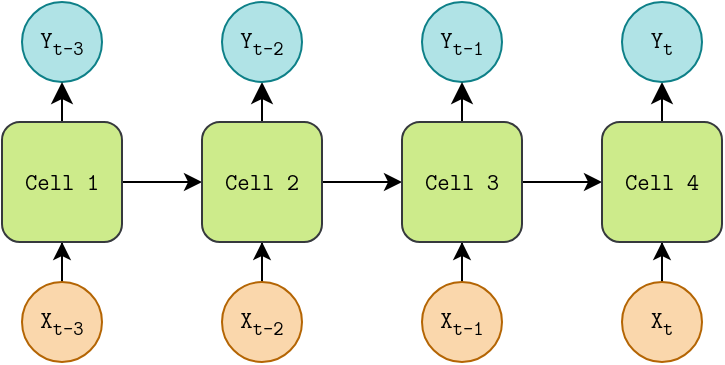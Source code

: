 <mxfile version="22.1.11" type="device">
  <diagram name="Page-1" id="V7ekzP-SEctj0jdWKiLP">
    <mxGraphModel dx="1418" dy="820" grid="1" gridSize="10" guides="1" tooltips="1" connect="1" arrows="1" fold="1" page="1" pageScale="1" pageWidth="827" pageHeight="1169" math="0" shadow="0">
      <root>
        <mxCell id="0" />
        <mxCell id="1" parent="0" />
        <mxCell id="21DXjVkHyfI4a2zSblqD-1" value="Y&lt;sub&gt;t-3&lt;/sub&gt;" style="ellipse;whiteSpace=wrap;html=1;aspect=fixed;fillColor=#b0e3e6;strokeColor=#0e8088;fontFamily=LM Mono 12;" parent="1" vertex="1">
          <mxGeometry x="10" width="40" height="40" as="geometry" />
        </mxCell>
        <mxCell id="21DXjVkHyfI4a2zSblqD-17" value="" style="edgeStyle=orthogonalEdgeStyle;rounded=0;orthogonalLoop=1;jettySize=auto;html=1;fontFamily=LM Mono 12;" parent="1" source="21DXjVkHyfI4a2zSblqD-2" target="21DXjVkHyfI4a2zSblqD-3" edge="1">
          <mxGeometry relative="1" as="geometry" />
        </mxCell>
        <mxCell id="21DXjVkHyfI4a2zSblqD-2" value="X&lt;sub&gt;t-3&lt;/sub&gt;" style="ellipse;whiteSpace=wrap;html=1;aspect=fixed;fillColor=#fad7ac;strokeColor=#b46504;fontFamily=LM Mono 12;" parent="1" vertex="1">
          <mxGeometry x="10" y="140" width="40" height="40" as="geometry" />
        </mxCell>
        <mxCell id="21DXjVkHyfI4a2zSblqD-14" value="" style="edgeStyle=orthogonalEdgeStyle;rounded=0;orthogonalLoop=1;jettySize=auto;html=1;fontFamily=LM Mono 12;" parent="1" source="21DXjVkHyfI4a2zSblqD-3" target="21DXjVkHyfI4a2zSblqD-6" edge="1">
          <mxGeometry relative="1" as="geometry" />
        </mxCell>
        <mxCell id="AqyBvcLX46RcIjdeQ1__-4" style="edgeStyle=none;curved=1;rounded=0;orthogonalLoop=1;jettySize=auto;html=1;entryX=0.5;entryY=1;entryDx=0;entryDy=0;fontSize=12;startSize=8;endSize=8;fontFamily=LM Mono 12;" parent="1" source="21DXjVkHyfI4a2zSblqD-3" target="21DXjVkHyfI4a2zSblqD-1" edge="1">
          <mxGeometry relative="1" as="geometry" />
        </mxCell>
        <mxCell id="21DXjVkHyfI4a2zSblqD-3" value="Cell 1" style="rounded=1;whiteSpace=wrap;html=1;fillColor=#cdeb8b;strokeColor=#36393d;fontFamily=LM Mono 12;" parent="1" vertex="1">
          <mxGeometry y="60" width="60" height="60" as="geometry" />
        </mxCell>
        <mxCell id="21DXjVkHyfI4a2zSblqD-22" style="edgeStyle=orthogonalEdgeStyle;rounded=0;orthogonalLoop=1;jettySize=auto;html=1;entryX=0.5;entryY=1;entryDx=0;entryDy=0;fontFamily=LM Mono 12;" parent="1" source="21DXjVkHyfI4a2zSblqD-5" target="21DXjVkHyfI4a2zSblqD-6" edge="1">
          <mxGeometry relative="1" as="geometry" />
        </mxCell>
        <mxCell id="21DXjVkHyfI4a2zSblqD-5" value="X&lt;sub&gt;t-2&lt;/sub&gt;" style="ellipse;whiteSpace=wrap;html=1;aspect=fixed;fillColor=#fad7ac;strokeColor=#b46504;fontFamily=LM Mono 12;" parent="1" vertex="1">
          <mxGeometry x="110" y="140" width="40" height="40" as="geometry" />
        </mxCell>
        <mxCell id="21DXjVkHyfI4a2zSblqD-15" value="" style="edgeStyle=orthogonalEdgeStyle;rounded=0;orthogonalLoop=1;jettySize=auto;html=1;fontFamily=LM Mono 12;" parent="1" source="21DXjVkHyfI4a2zSblqD-6" target="21DXjVkHyfI4a2zSblqD-10" edge="1">
          <mxGeometry relative="1" as="geometry" />
        </mxCell>
        <mxCell id="AqyBvcLX46RcIjdeQ1__-3" style="edgeStyle=none;curved=1;rounded=0;orthogonalLoop=1;jettySize=auto;html=1;entryX=0.5;entryY=1;entryDx=0;entryDy=0;fontSize=12;startSize=8;endSize=8;fontFamily=LM Mono 12;" parent="1" source="21DXjVkHyfI4a2zSblqD-6" target="21DXjVkHyfI4a2zSblqD-7" edge="1">
          <mxGeometry relative="1" as="geometry" />
        </mxCell>
        <mxCell id="21DXjVkHyfI4a2zSblqD-6" value="Cell 2" style="rounded=1;whiteSpace=wrap;html=1;fillColor=#cdeb8b;strokeColor=#36393d;fontFamily=LM Mono 12;" parent="1" vertex="1">
          <mxGeometry x="100" y="60" width="60" height="60" as="geometry" />
        </mxCell>
        <mxCell id="21DXjVkHyfI4a2zSblqD-7" value="Y&lt;sub&gt;t-2&lt;/sub&gt;" style="ellipse;whiteSpace=wrap;html=1;aspect=fixed;fillColor=#b0e3e6;strokeColor=#0e8088;fontFamily=LM Mono 12;" parent="1" vertex="1">
          <mxGeometry x="110" width="40" height="40" as="geometry" />
        </mxCell>
        <mxCell id="21DXjVkHyfI4a2zSblqD-8" value="Y&lt;sub&gt;t-1&lt;/sub&gt;" style="ellipse;whiteSpace=wrap;html=1;aspect=fixed;fillColor=#b0e3e6;strokeColor=#0e8088;fontFamily=LM Mono 12;" parent="1" vertex="1">
          <mxGeometry x="210" width="40" height="40" as="geometry" />
        </mxCell>
        <mxCell id="21DXjVkHyfI4a2zSblqD-23" value="" style="edgeStyle=orthogonalEdgeStyle;rounded=0;orthogonalLoop=1;jettySize=auto;html=1;fontFamily=LM Mono 12;" parent="1" source="21DXjVkHyfI4a2zSblqD-9" target="21DXjVkHyfI4a2zSblqD-10" edge="1">
          <mxGeometry relative="1" as="geometry" />
        </mxCell>
        <mxCell id="21DXjVkHyfI4a2zSblqD-9" value="X&lt;sub&gt;t-1&lt;/sub&gt;" style="ellipse;whiteSpace=wrap;html=1;aspect=fixed;fillColor=#fad7ac;strokeColor=#b46504;fontFamily=LM Mono 12;" parent="1" vertex="1">
          <mxGeometry x="210" y="140" width="40" height="40" as="geometry" />
        </mxCell>
        <mxCell id="21DXjVkHyfI4a2zSblqD-16" value="" style="edgeStyle=orthogonalEdgeStyle;rounded=0;orthogonalLoop=1;jettySize=auto;html=1;fontFamily=LM Mono 12;" parent="1" source="21DXjVkHyfI4a2zSblqD-10" target="21DXjVkHyfI4a2zSblqD-12" edge="1">
          <mxGeometry relative="1" as="geometry" />
        </mxCell>
        <mxCell id="AqyBvcLX46RcIjdeQ1__-2" style="edgeStyle=none;curved=1;rounded=0;orthogonalLoop=1;jettySize=auto;html=1;entryX=0.5;entryY=1;entryDx=0;entryDy=0;fontSize=12;startSize=8;endSize=8;fontFamily=LM Mono 12;" parent="1" source="21DXjVkHyfI4a2zSblqD-10" target="21DXjVkHyfI4a2zSblqD-8" edge="1">
          <mxGeometry relative="1" as="geometry" />
        </mxCell>
        <mxCell id="21DXjVkHyfI4a2zSblqD-10" value="Cell 3" style="rounded=1;whiteSpace=wrap;html=1;fillColor=#cdeb8b;strokeColor=#36393d;fontFamily=LM Mono 12;" parent="1" vertex="1">
          <mxGeometry x="200" y="60" width="60" height="60" as="geometry" />
        </mxCell>
        <mxCell id="21DXjVkHyfI4a2zSblqD-27" style="edgeStyle=orthogonalEdgeStyle;rounded=0;orthogonalLoop=1;jettySize=auto;html=1;entryX=0.5;entryY=1;entryDx=0;entryDy=0;fontFamily=LM Mono 12;" parent="1" source="21DXjVkHyfI4a2zSblqD-11" target="21DXjVkHyfI4a2zSblqD-12" edge="1">
          <mxGeometry relative="1" as="geometry" />
        </mxCell>
        <mxCell id="21DXjVkHyfI4a2zSblqD-11" value="X&lt;sub&gt;t&lt;/sub&gt;" style="ellipse;whiteSpace=wrap;html=1;aspect=fixed;fillColor=#fad7ac;strokeColor=#b46504;fontFamily=LM Mono 12;" parent="1" vertex="1">
          <mxGeometry x="310" y="140" width="40" height="40" as="geometry" />
        </mxCell>
        <mxCell id="AqyBvcLX46RcIjdeQ1__-1" style="edgeStyle=none;curved=1;rounded=0;orthogonalLoop=1;jettySize=auto;html=1;entryX=0.5;entryY=1;entryDx=0;entryDy=0;fontSize=12;startSize=8;endSize=8;fontFamily=LM Mono 12;" parent="1" source="21DXjVkHyfI4a2zSblqD-12" target="21DXjVkHyfI4a2zSblqD-13" edge="1">
          <mxGeometry relative="1" as="geometry" />
        </mxCell>
        <mxCell id="21DXjVkHyfI4a2zSblqD-12" value="Cell 4" style="rounded=1;whiteSpace=wrap;html=1;fillColor=#cdeb8b;strokeColor=#36393d;fontFamily=LM Mono 12;" parent="1" vertex="1">
          <mxGeometry x="300" y="60" width="60" height="60" as="geometry" />
        </mxCell>
        <mxCell id="21DXjVkHyfI4a2zSblqD-13" value="Y&lt;sub&gt;t&lt;/sub&gt;" style="ellipse;whiteSpace=wrap;html=1;aspect=fixed;fillColor=#b0e3e6;strokeColor=#0e8088;fontFamily=LM Mono 12;" parent="1" vertex="1">
          <mxGeometry x="310" width="40" height="40" as="geometry" />
        </mxCell>
      </root>
    </mxGraphModel>
  </diagram>
</mxfile>
